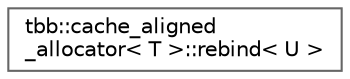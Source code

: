 digraph "类继承关系图"
{
 // LATEX_PDF_SIZE
  bgcolor="transparent";
  edge [fontname=Helvetica,fontsize=10,labelfontname=Helvetica,labelfontsize=10];
  node [fontname=Helvetica,fontsize=10,shape=box,height=0.2,width=0.4];
  rankdir="LR";
  Node0 [id="Node000000",label="tbb::cache_aligned\l_allocator\< T \>::rebind\< U \>",height=0.2,width=0.4,color="grey40", fillcolor="white", style="filled",URL="$structtbb_1_1cache__aligned__allocator_1_1rebind.html",tooltip=" "];
}
